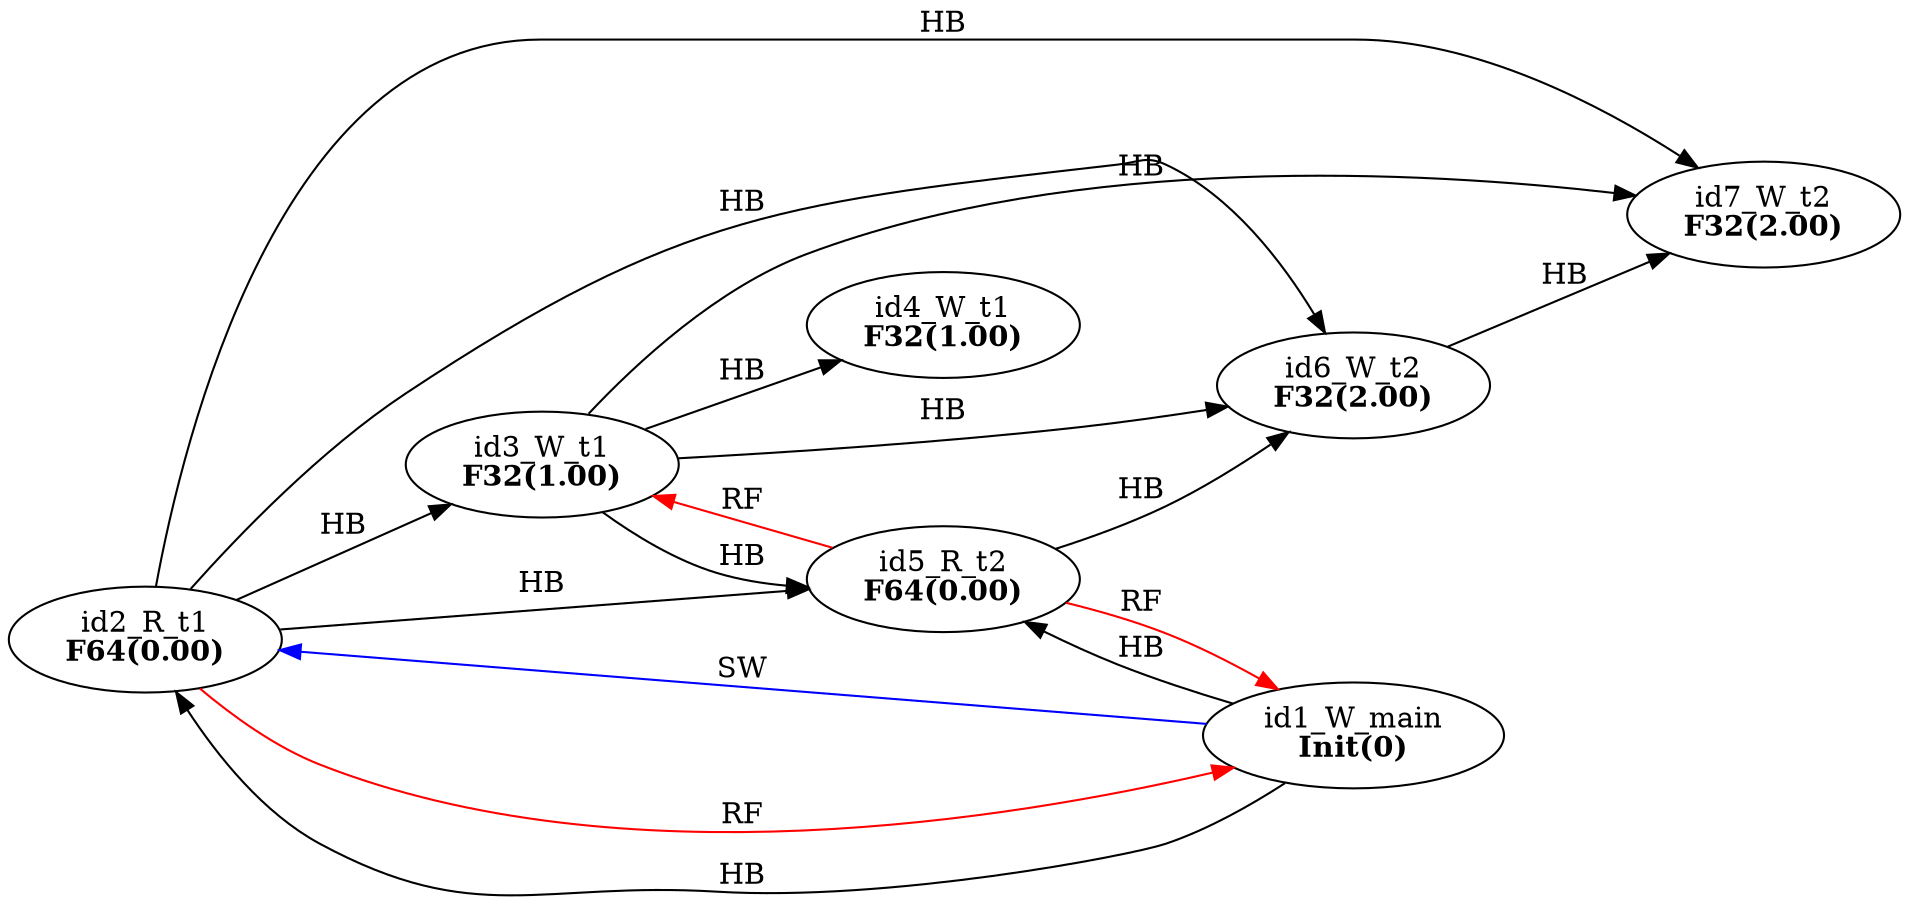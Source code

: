 digraph memory_model {
rankdir=LR;
splines=true; esep=0.5;
id2_R_t1 -> id3_W_t1 [label = "HB", color="black"];
id3_W_t1 -> id4_W_t1 [label = "HB", color="black"];
id5_R_t2 -> id6_W_t2 [label = "HB", color="black"];
id6_W_t2 -> id7_W_t2 [label = "HB", color="black"];
id1_W_main -> id2_R_t1 [label = "HB", color="black"];
id1_W_main -> id5_R_t2 [label = "HB", color="black"];
id2_R_t1 -> id5_R_t2 [label = "HB", color="black"];
id2_R_t1 -> id6_W_t2 [label = "HB", color="black"];
id2_R_t1 -> id7_W_t2 [label = "HB", color="black"];
id3_W_t1 -> id5_R_t2 [label = "HB", color="black"];
id3_W_t1 -> id6_W_t2 [label = "HB", color="black"];
id3_W_t1 -> id7_W_t2 [label = "HB", color="black"];
id2_R_t1 -> id1_W_main [label = "RF", color="red"];
id5_R_t2 -> id1_W_main [label = "RF", color="red"];
id5_R_t2 -> id3_W_t1 [label = "RF", color="red"];
id1_W_main -> id2_R_t1 [label = "SW", color="blue"];
id1_W_main [label=<id1_W_main<br/><B>Init(0)</B>>, pos="2.5,6!"]
id2_R_t1 [label=<id2_R_t1<br/><B>F64(0.00)</B>>, pos="0,4!"]
id3_W_t1 [label=<id3_W_t1<br/><B>F32(1.00)</B>>, pos="0,2!"]
id4_W_t1 [label=<id4_W_t1<br/><B>F32(1.00)</B>>, pos="0,0!"]
id5_R_t2 [label=<id5_R_t2<br/><B>F64(0.00)</B>>, pos="5,4!"]
id6_W_t2 [label=<id6_W_t2<br/><B>F32(2.00)</B>>, pos="5,2!"]
id7_W_t2 [label=<id7_W_t2<br/><B>F32(2.00)</B>>, pos="5,0!"]
}